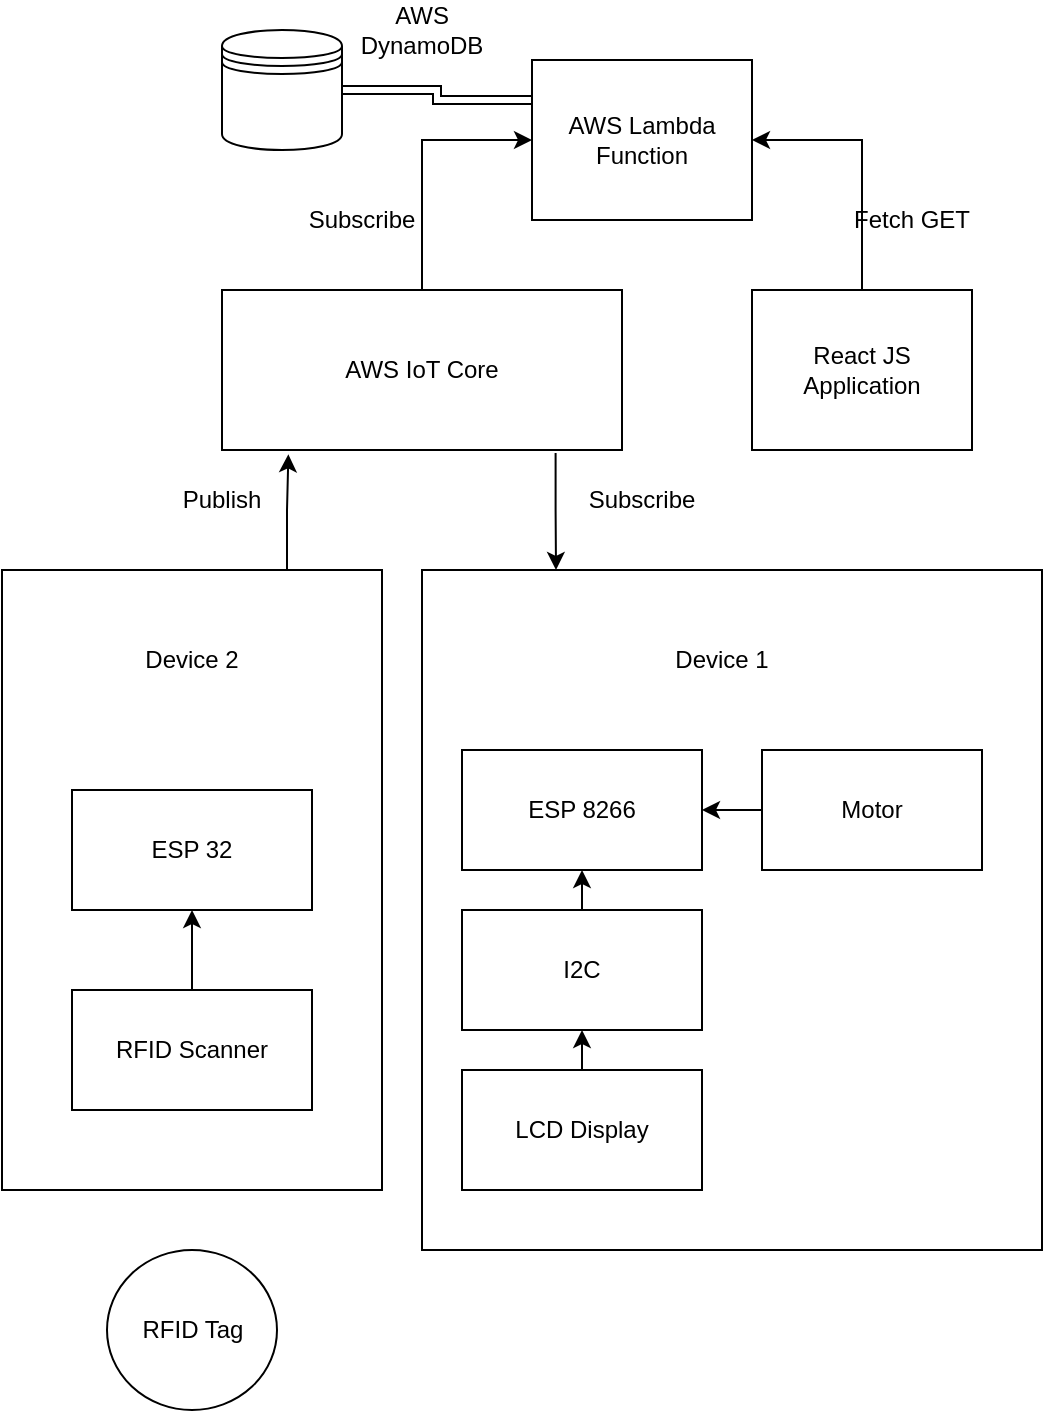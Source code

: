 <mxfile version="21.1.5" type="github">
  <diagram name="Page-1" id="XZOhUaSHe4gHAoxtu944">
    <mxGraphModel dx="1235" dy="1741" grid="1" gridSize="10" guides="1" tooltips="1" connect="1" arrows="1" fold="1" page="1" pageScale="1" pageWidth="850" pageHeight="1100" math="0" shadow="0">
      <root>
        <mxCell id="0" />
        <mxCell id="1" parent="0" />
        <mxCell id="5xTEsbLAscIwPr2Fue_o-19" value="" style="group" vertex="1" connectable="0" parent="1">
          <mxGeometry x="400" y="120" width="310" height="340" as="geometry" />
        </mxCell>
        <mxCell id="5xTEsbLAscIwPr2Fue_o-9" value="" style="rounded=0;whiteSpace=wrap;html=1;" vertex="1" parent="5xTEsbLAscIwPr2Fue_o-19">
          <mxGeometry width="310" height="340" as="geometry" />
        </mxCell>
        <mxCell id="5xTEsbLAscIwPr2Fue_o-4" value="ESP 8266" style="rounded=0;whiteSpace=wrap;html=1;" vertex="1" parent="5xTEsbLAscIwPr2Fue_o-19">
          <mxGeometry x="20" y="90" width="120" height="60" as="geometry" />
        </mxCell>
        <mxCell id="5xTEsbLAscIwPr2Fue_o-11" style="edgeStyle=orthogonalEdgeStyle;rounded=0;orthogonalLoop=1;jettySize=auto;html=1;exitX=0.5;exitY=0;exitDx=0;exitDy=0;entryX=0.5;entryY=1;entryDx=0;entryDy=0;" edge="1" parent="5xTEsbLAscIwPr2Fue_o-19" source="5xTEsbLAscIwPr2Fue_o-5" target="5xTEsbLAscIwPr2Fue_o-4">
          <mxGeometry relative="1" as="geometry" />
        </mxCell>
        <mxCell id="5xTEsbLAscIwPr2Fue_o-5" value="I2C" style="rounded=0;whiteSpace=wrap;html=1;" vertex="1" parent="5xTEsbLAscIwPr2Fue_o-19">
          <mxGeometry x="20" y="170" width="120" height="60" as="geometry" />
        </mxCell>
        <mxCell id="5xTEsbLAscIwPr2Fue_o-12" style="edgeStyle=orthogonalEdgeStyle;rounded=0;orthogonalLoop=1;jettySize=auto;html=1;exitX=0.5;exitY=0;exitDx=0;exitDy=0;entryX=0.5;entryY=1;entryDx=0;entryDy=0;" edge="1" parent="5xTEsbLAscIwPr2Fue_o-19" source="5xTEsbLAscIwPr2Fue_o-6" target="5xTEsbLAscIwPr2Fue_o-5">
          <mxGeometry relative="1" as="geometry" />
        </mxCell>
        <mxCell id="5xTEsbLAscIwPr2Fue_o-6" value="LCD Display" style="rounded=0;whiteSpace=wrap;html=1;" vertex="1" parent="5xTEsbLAscIwPr2Fue_o-19">
          <mxGeometry x="20" y="250" width="120" height="60" as="geometry" />
        </mxCell>
        <mxCell id="5xTEsbLAscIwPr2Fue_o-14" style="edgeStyle=orthogonalEdgeStyle;rounded=0;orthogonalLoop=1;jettySize=auto;html=1;entryX=1;entryY=0.5;entryDx=0;entryDy=0;" edge="1" parent="5xTEsbLAscIwPr2Fue_o-19" source="5xTEsbLAscIwPr2Fue_o-7" target="5xTEsbLAscIwPr2Fue_o-4">
          <mxGeometry relative="1" as="geometry" />
        </mxCell>
        <mxCell id="5xTEsbLAscIwPr2Fue_o-7" value="Motor" style="rounded=0;whiteSpace=wrap;html=1;" vertex="1" parent="5xTEsbLAscIwPr2Fue_o-19">
          <mxGeometry x="170" y="90" width="110" height="60" as="geometry" />
        </mxCell>
        <mxCell id="5xTEsbLAscIwPr2Fue_o-15" value="Device 1" style="text;html=1;strokeColor=none;fillColor=none;align=center;verticalAlign=middle;whiteSpace=wrap;rounded=0;" vertex="1" parent="5xTEsbLAscIwPr2Fue_o-19">
          <mxGeometry x="120" y="30" width="60" height="30" as="geometry" />
        </mxCell>
        <mxCell id="5xTEsbLAscIwPr2Fue_o-25" style="edgeStyle=orthogonalEdgeStyle;rounded=0;orthogonalLoop=1;jettySize=auto;html=1;exitX=0.834;exitY=1.018;exitDx=0;exitDy=0;exitPerimeter=0;" edge="1" parent="1" source="5xTEsbLAscIwPr2Fue_o-21">
          <mxGeometry relative="1" as="geometry">
            <mxPoint x="467" y="120" as="targetPoint" />
          </mxGeometry>
        </mxCell>
        <mxCell id="5xTEsbLAscIwPr2Fue_o-29" style="edgeStyle=orthogonalEdgeStyle;rounded=0;orthogonalLoop=1;jettySize=auto;html=1;entryX=0;entryY=0.5;entryDx=0;entryDy=0;" edge="1" parent="1" source="5xTEsbLAscIwPr2Fue_o-21" target="5xTEsbLAscIwPr2Fue_o-28">
          <mxGeometry relative="1" as="geometry" />
        </mxCell>
        <mxCell id="5xTEsbLAscIwPr2Fue_o-21" value="AWS IoT Core" style="rounded=0;whiteSpace=wrap;html=1;" vertex="1" parent="1">
          <mxGeometry x="300" y="-20" width="200" height="80" as="geometry" />
        </mxCell>
        <mxCell id="5xTEsbLAscIwPr2Fue_o-24" style="edgeStyle=orthogonalEdgeStyle;rounded=0;orthogonalLoop=1;jettySize=auto;html=1;exitX=0.75;exitY=0;exitDx=0;exitDy=0;entryX=0.166;entryY=1.027;entryDx=0;entryDy=0;entryPerimeter=0;" edge="1" parent="1" source="5xTEsbLAscIwPr2Fue_o-8" target="5xTEsbLAscIwPr2Fue_o-21">
          <mxGeometry relative="1" as="geometry" />
        </mxCell>
        <mxCell id="5xTEsbLAscIwPr2Fue_o-26" value="Publish" style="text;html=1;strokeColor=none;fillColor=none;align=center;verticalAlign=middle;whiteSpace=wrap;rounded=0;" vertex="1" parent="1">
          <mxGeometry x="270" y="70" width="60" height="30" as="geometry" />
        </mxCell>
        <mxCell id="5xTEsbLAscIwPr2Fue_o-27" value="Subscribe" style="text;html=1;strokeColor=none;fillColor=none;align=center;verticalAlign=middle;whiteSpace=wrap;rounded=0;" vertex="1" parent="1">
          <mxGeometry x="480" y="70" width="60" height="30" as="geometry" />
        </mxCell>
        <mxCell id="5xTEsbLAscIwPr2Fue_o-28" value="AWS Lambda Function" style="rounded=0;whiteSpace=wrap;html=1;" vertex="1" parent="1">
          <mxGeometry x="455" y="-135" width="110" height="80" as="geometry" />
        </mxCell>
        <mxCell id="5xTEsbLAscIwPr2Fue_o-30" value="Subscribe" style="text;html=1;strokeColor=none;fillColor=none;align=center;verticalAlign=middle;whiteSpace=wrap;rounded=0;" vertex="1" parent="1">
          <mxGeometry x="340" y="-70" width="60" height="30" as="geometry" />
        </mxCell>
        <mxCell id="5xTEsbLAscIwPr2Fue_o-32" style="edgeStyle=orthogonalEdgeStyle;rounded=0;orthogonalLoop=1;jettySize=auto;html=1;entryX=1;entryY=0.5;entryDx=0;entryDy=0;" edge="1" parent="1" source="5xTEsbLAscIwPr2Fue_o-31" target="5xTEsbLAscIwPr2Fue_o-28">
          <mxGeometry relative="1" as="geometry" />
        </mxCell>
        <mxCell id="5xTEsbLAscIwPr2Fue_o-31" value="React JS Application" style="rounded=0;whiteSpace=wrap;html=1;" vertex="1" parent="1">
          <mxGeometry x="565" y="-20" width="110" height="80" as="geometry" />
        </mxCell>
        <mxCell id="5xTEsbLAscIwPr2Fue_o-36" value="Fetch GET" style="text;html=1;strokeColor=none;fillColor=none;align=center;verticalAlign=middle;whiteSpace=wrap;rounded=0;" vertex="1" parent="1">
          <mxGeometry x="615" y="-70" width="60" height="30" as="geometry" />
        </mxCell>
        <mxCell id="5xTEsbLAscIwPr2Fue_o-39" style="edgeStyle=orthogonalEdgeStyle;rounded=0;orthogonalLoop=1;jettySize=auto;html=1;entryX=0;entryY=0.25;entryDx=0;entryDy=0;shape=link;" edge="1" parent="1" source="5xTEsbLAscIwPr2Fue_o-38" target="5xTEsbLAscIwPr2Fue_o-28">
          <mxGeometry relative="1" as="geometry" />
        </mxCell>
        <mxCell id="5xTEsbLAscIwPr2Fue_o-38" value="" style="shape=datastore;whiteSpace=wrap;html=1;" vertex="1" parent="1">
          <mxGeometry x="300" y="-150" width="60" height="60" as="geometry" />
        </mxCell>
        <mxCell id="5xTEsbLAscIwPr2Fue_o-40" value="AWS DynamoDB" style="text;html=1;strokeColor=none;fillColor=none;align=center;verticalAlign=middle;whiteSpace=wrap;rounded=0;" vertex="1" parent="1">
          <mxGeometry x="370" y="-165" width="60" height="30" as="geometry" />
        </mxCell>
        <mxCell id="5xTEsbLAscIwPr2Fue_o-8" value="" style="rounded=0;whiteSpace=wrap;html=1;" vertex="1" parent="1">
          <mxGeometry x="190" y="120" width="190" height="310" as="geometry" />
        </mxCell>
        <mxCell id="5xTEsbLAscIwPr2Fue_o-2" value="RFID Scanner" style="rounded=0;whiteSpace=wrap;html=1;" vertex="1" parent="1">
          <mxGeometry x="225" y="330" width="120" height="60" as="geometry" />
        </mxCell>
        <mxCell id="5xTEsbLAscIwPr2Fue_o-3" value="ESP 32" style="rounded=0;whiteSpace=wrap;html=1;" vertex="1" parent="1">
          <mxGeometry x="225" y="230" width="120" height="60" as="geometry" />
        </mxCell>
        <mxCell id="5xTEsbLAscIwPr2Fue_o-10" style="edgeStyle=orthogonalEdgeStyle;rounded=0;orthogonalLoop=1;jettySize=auto;html=1;entryX=0.5;entryY=1;entryDx=0;entryDy=0;" edge="1" parent="1" source="5xTEsbLAscIwPr2Fue_o-2" target="5xTEsbLAscIwPr2Fue_o-3">
          <mxGeometry relative="1" as="geometry" />
        </mxCell>
        <mxCell id="5xTEsbLAscIwPr2Fue_o-16" value="Device 2" style="text;html=1;strokeColor=none;fillColor=none;align=center;verticalAlign=middle;whiteSpace=wrap;rounded=0;" vertex="1" parent="1">
          <mxGeometry x="255" y="150" width="60" height="30" as="geometry" />
        </mxCell>
        <mxCell id="5xTEsbLAscIwPr2Fue_o-17" value="RFID Tag" style="ellipse;whiteSpace=wrap;html=1;" vertex="1" parent="1">
          <mxGeometry x="242.5" y="460" width="85" height="80" as="geometry" />
        </mxCell>
        <mxCell id="5xTEsbLAscIwPr2Fue_o-18" value="" style="shape=image;html=1;verticalAlign=top;verticalLabelPosition=bottom;labelBackgroundColor=#ffffff;imageAspect=0;aspect=fixed;image=https://cdn4.iconfinder.com/data/icons/internet-networking-and-communication-glyph-24/24/Wifi_signals_wifi_zone_wireless_fidelity_wireless_internet_wireless_network-128.png" vertex="1" parent="1">
          <mxGeometry x="250" y="390" width="70" height="70" as="geometry" />
        </mxCell>
      </root>
    </mxGraphModel>
  </diagram>
</mxfile>
